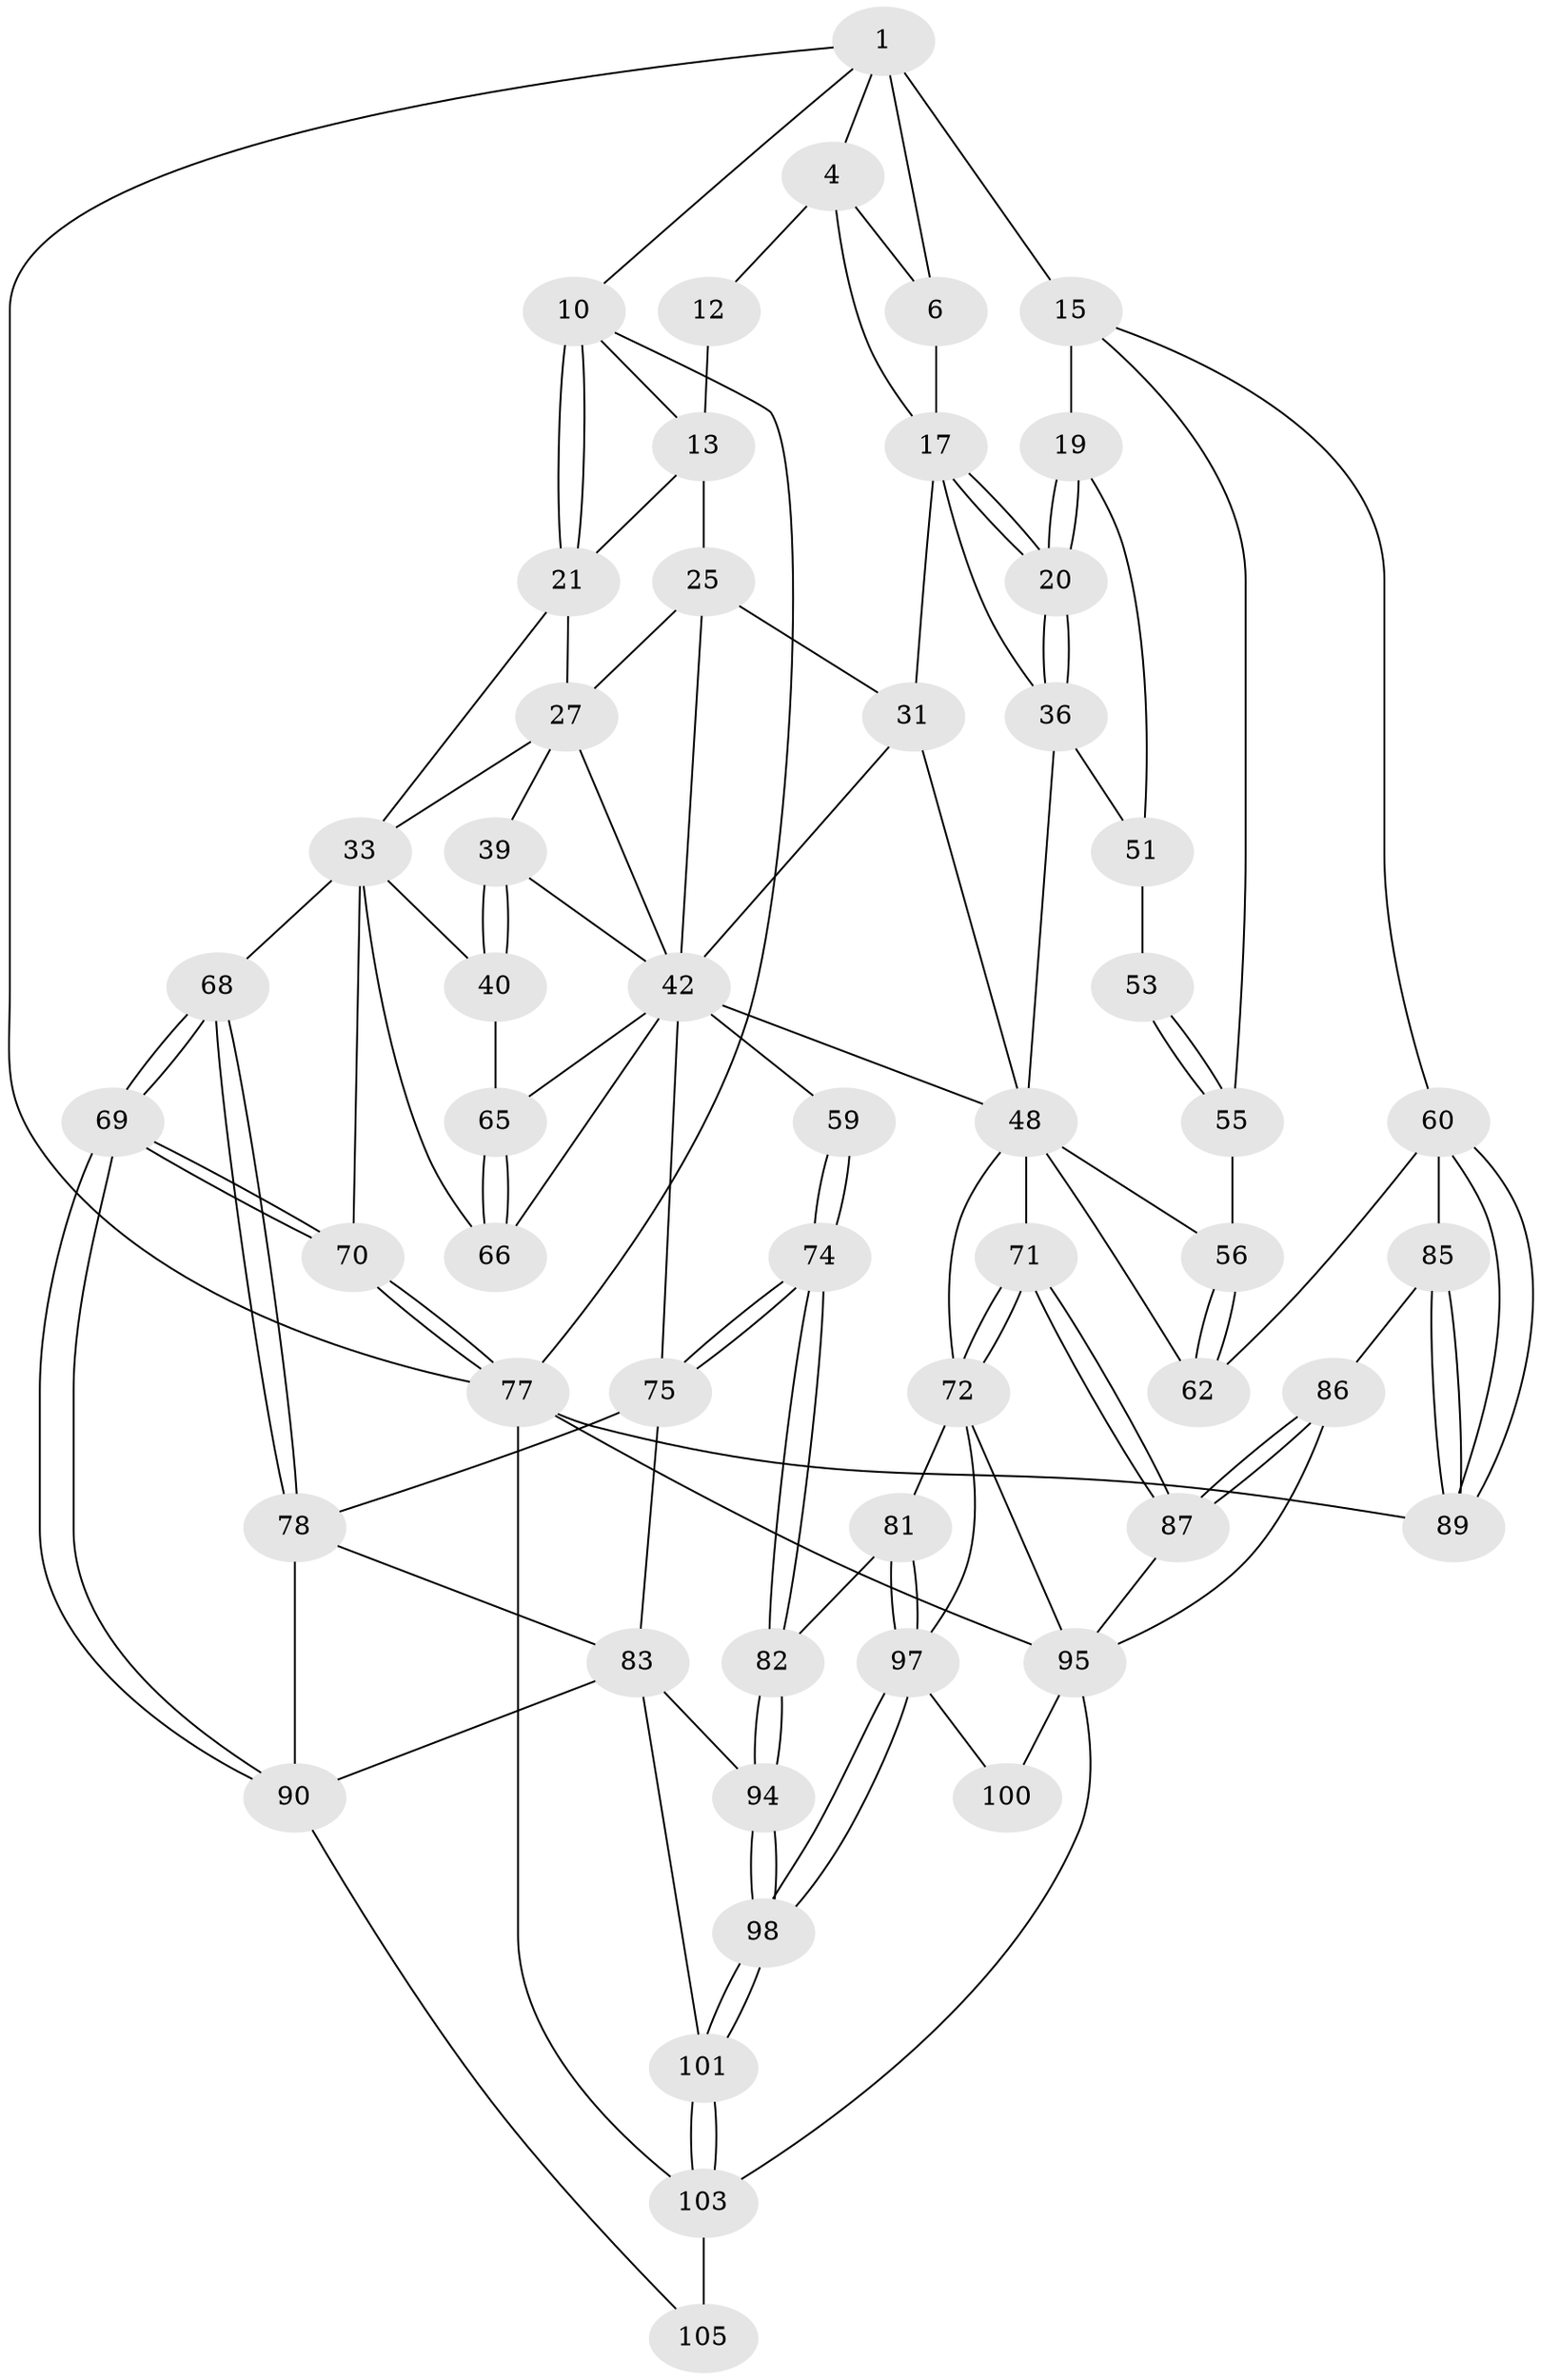 // original degree distribution, {3: 0.046296296296296294, 6: 0.28703703703703703, 4: 0.25, 5: 0.4166666666666667}
// Generated by graph-tools (version 1.1) at 2025/17/03/09/25 04:17:11]
// undirected, 54 vertices, 127 edges
graph export_dot {
graph [start="1"]
  node [color=gray90,style=filled];
  1 [pos="+1+0",super="+2+7"];
  4 [pos="+0.6006825996375834+0.008433671161720113",super="+5"];
  6 [pos="+0.8319166047505847+0.1372803873183443",super="+8"];
  10 [pos="+0+0",super="+11"];
  12 [pos="+0.47454689214117424+0.12613360698665987"];
  13 [pos="+0.2373877249356256+0.13509149771773718",super="+24+14"];
  15 [pos="+1+0.258743905526883",super="+54+16"];
  17 [pos="+0.8911277143227763+0.24706492291056228",super="+18"];
  19 [pos="+1+0.2902250064956548"];
  20 [pos="+0.9009278978353411+0.295933898802105"];
  21 [pos="+0+0.03380166095671212",super="+35+22"];
  25 [pos="+0.3497687676289256+0.33319505291026974",super="+26+32"];
  27 [pos="+0.18736735526856654+0.3193901834066037",super="+38+28"];
  31 [pos="+0.5642530996445224+0.32467968093384314",super="+46"];
  33 [pos="+0+0.42445870422972704",super="+41+34"];
  36 [pos="+0.7945650142517817+0.3879103088459128",super="+37"];
  39 [pos="+0.08079850747179831+0.46053722708855255"];
  40 [pos="+0+0.4285858521769033"];
  42 [pos="+0.34728183066880436+0.43649137292482193",super="+43+47"];
  48 [pos="+0.7450641868763522+0.4301889831390648",super="+49"];
  51 [pos="+1+0.3745000475583915",super="+52"];
  53 [pos="+0.9480667460618516+0.4290435220761459"];
  55 [pos="+0.9934833484393581+0.510005130224755"];
  56 [pos="+0.9652420305855199+0.5228018565524406"];
  59 [pos="+0.3541886969870195+0.6700768894902549"];
  60 [pos="+1+0.6985890029318457",super="+61"];
  62 [pos="+0.8931587388358716+0.6319653363515825"];
  65 [pos="+0.07000511182927652+0.5571739616659587"];
  66 [pos="+0.11576689261920017+0.6376872125884767"];
  68 [pos="+0.009001142003904224+0.7645108207555029"];
  69 [pos="+0+0.8014178453601594"];
  70 [pos="+0+0.8356467868747615"];
  71 [pos="+0.7551010712049896+0.7037257002753338"];
  72 [pos="+0.5933853177529074+0.7144390850442208",super="+79"];
  74 [pos="+0.3501559701166864+0.683989650066505"];
  75 [pos="+0.27733763645715587+0.6894561236505966",super="+76"];
  77 [pos="+0+1",super="+88"];
  78 [pos="+0.17836972379024854+0.7004468102255854",super="+84"];
  81 [pos="+0.43884756152600274+0.7657396406091358"];
  82 [pos="+0.350888285596025+0.6882606636236017"];
  83 [pos="+0.19222494368706475+0.7656972080703921",super="+91"];
  85 [pos="+0.8810352848933466+0.8531733279759169"];
  86 [pos="+0.8505426589166585+0.8453124552209555"];
  87 [pos="+0.7848076545902073+0.8051085393693075"];
  89 [pos="+1+1"];
  90 [pos="+0+0.8023628784636991",super="+93"];
  94 [pos="+0.29215090373496533+0.8294835093251947"];
  95 [pos="+0.7066654698856923+0.8678350601494635",super="+102+96"];
  97 [pos="+0.41018601398627447+0.9053438662558636",super="+99"];
  98 [pos="+0.2897616251262349+0.9300482473363505"];
  100 [pos="+0.5824487697801203+0.9848755113768513"];
  101 [pos="+0.26998070241038924+0.9564838779588105"];
  103 [pos="+0.23573728163146498+1",super="+104"];
  105 [pos="+0.08574058951198178+0.9452425630037546"];
  1 -- 4;
  1 -- 10;
  1 -- 77;
  1 -- 15 [weight=2];
  1 -- 6;
  4 -- 12;
  4 -- 6;
  4 -- 17;
  6 -- 17;
  10 -- 21;
  10 -- 21;
  10 -- 77;
  10 -- 13;
  12 -- 13 [weight=2];
  13 -- 25 [weight=2];
  13 -- 21;
  15 -- 60;
  15 -- 55;
  15 -- 19;
  17 -- 20;
  17 -- 20;
  17 -- 36;
  17 -- 31;
  19 -- 20;
  19 -- 20;
  19 -- 51;
  20 -- 36;
  20 -- 36;
  21 -- 33;
  21 -- 27;
  25 -- 42;
  25 -- 27;
  25 -- 31;
  27 -- 39;
  27 -- 33;
  27 -- 42;
  31 -- 42;
  31 -- 48;
  33 -- 40;
  33 -- 66;
  33 -- 68;
  33 -- 70;
  36 -- 51;
  36 -- 48;
  39 -- 40;
  39 -- 40;
  39 -- 42;
  40 -- 65;
  42 -- 65;
  42 -- 66;
  42 -- 75;
  42 -- 59 [weight=2];
  42 -- 48;
  48 -- 56;
  48 -- 71;
  48 -- 72;
  48 -- 62;
  51 -- 53;
  53 -- 55;
  53 -- 55;
  55 -- 56;
  56 -- 62;
  56 -- 62;
  59 -- 74;
  59 -- 74;
  60 -- 89;
  60 -- 89;
  60 -- 85;
  60 -- 62;
  65 -- 66;
  65 -- 66;
  68 -- 69;
  68 -- 69;
  68 -- 78;
  68 -- 78;
  69 -- 70;
  69 -- 70;
  69 -- 90;
  69 -- 90;
  70 -- 77;
  70 -- 77;
  71 -- 72;
  71 -- 72;
  71 -- 87;
  71 -- 87;
  72 -- 81;
  72 -- 97;
  72 -- 95;
  74 -- 75;
  74 -- 75;
  74 -- 82;
  74 -- 82;
  75 -- 83;
  75 -- 78;
  77 -- 89;
  77 -- 95;
  77 -- 103;
  78 -- 90;
  78 -- 83;
  81 -- 82;
  81 -- 97;
  81 -- 97;
  82 -- 94;
  82 -- 94;
  83 -- 90;
  83 -- 101;
  83 -- 94;
  85 -- 86;
  85 -- 89;
  85 -- 89;
  86 -- 87;
  86 -- 87;
  86 -- 95;
  87 -- 95;
  90 -- 105;
  94 -- 98;
  94 -- 98;
  95 -- 100 [weight=2];
  95 -- 103;
  97 -- 98;
  97 -- 98;
  97 -- 100;
  98 -- 101;
  98 -- 101;
  101 -- 103;
  101 -- 103;
  103 -- 105 [weight=2];
}
